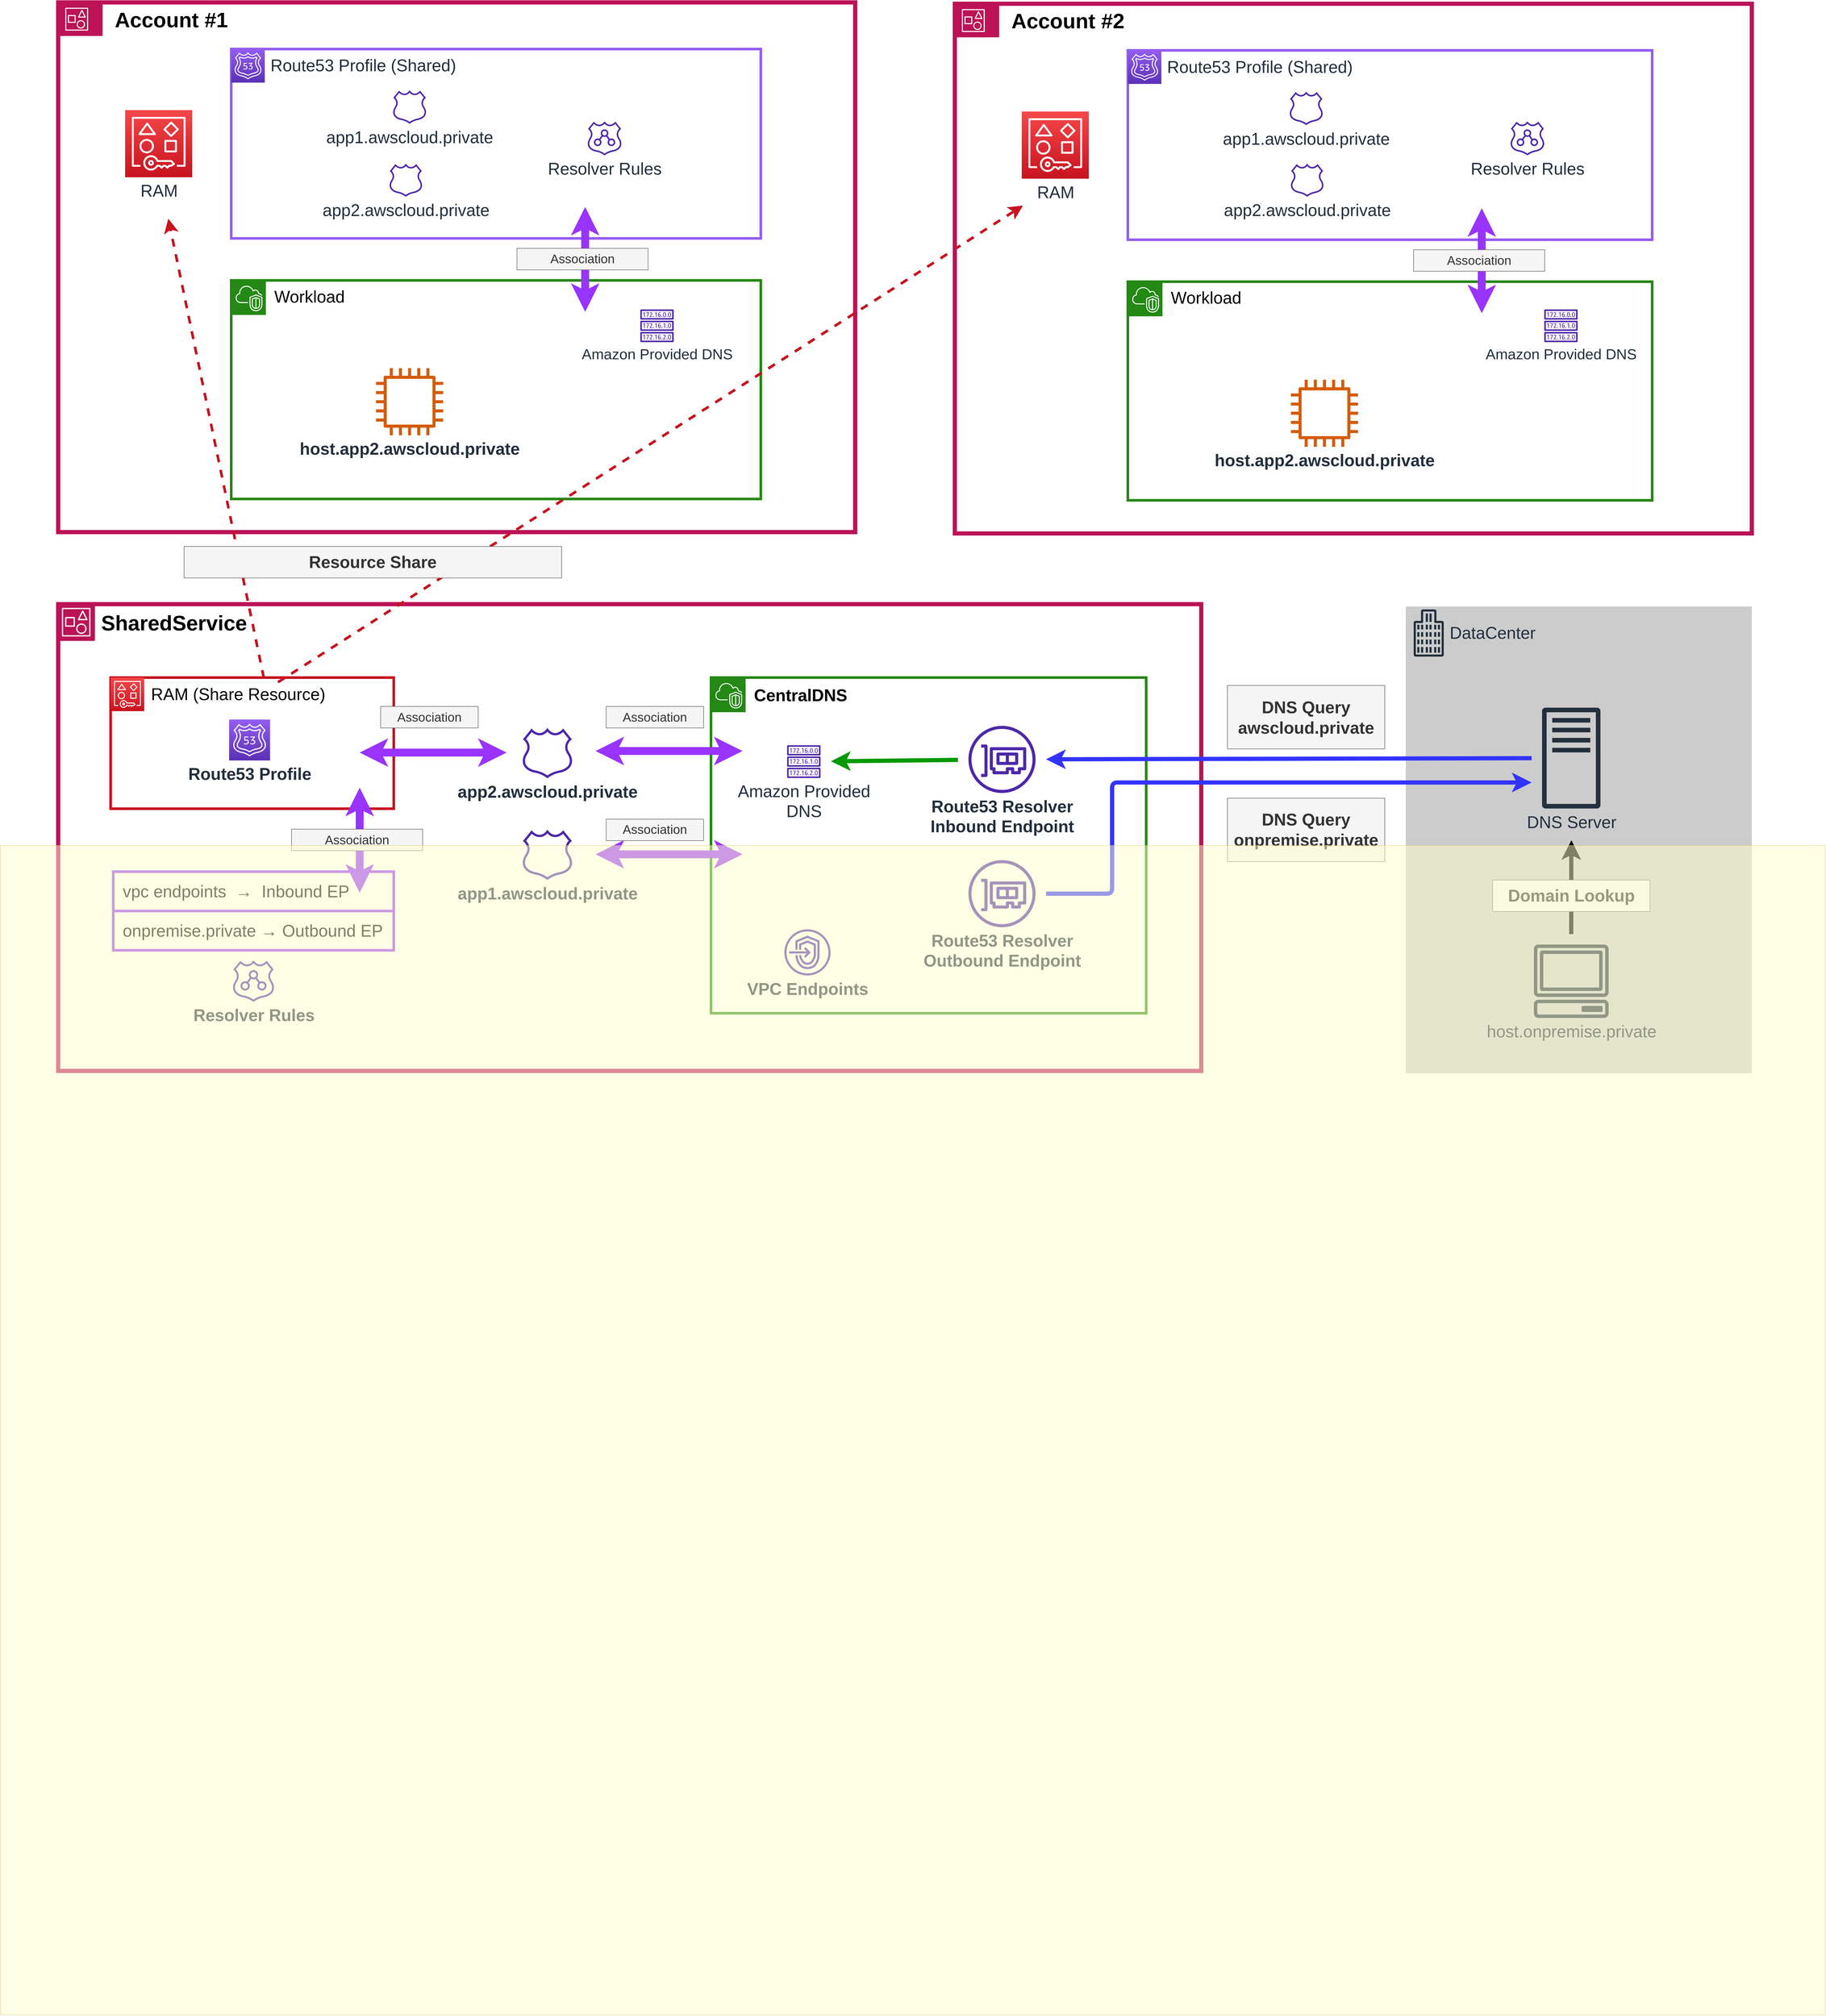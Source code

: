 <mxfile scale="1" border="60">
    <diagram id="S-b7Yi5fMgmGWbkXTeDW" name="Page-1">
        <mxGraphModel dx="3434" dy="4283" grid="1" gridSize="10" guides="1" tooltips="1" connect="1" arrows="1" fold="1" page="1" pageScale="1" pageWidth="850" pageHeight="1100" background="#ffffff" math="0" shadow="0">
            <root>
                <mxCell id="0"/>
                <mxCell id="1" parent="0"/>
                <mxCell id="220" value="" style="group" parent="1" vertex="1" connectable="0">
                    <mxGeometry x="180" y="-1747.42" width="1520" height="1010" as="geometry"/>
                </mxCell>
                <mxCell id="221" value="" style="whiteSpace=wrap;html=1;fontSize=24;fillColor=none;strokeColor=#BC1356;strokeWidth=8;" parent="220" vertex="1">
                    <mxGeometry width="1520.0" height="1010.0" as="geometry"/>
                </mxCell>
                <mxCell id="222" value="" style="group;" parent="220" vertex="1" connectable="0">
                    <mxGeometry width="84.591" height="64" as="geometry"/>
                </mxCell>
                <mxCell id="223" value="" style="whiteSpace=wrap;html=1;labelBackgroundColor=none;fillStyle=auto;strokeColor=none;strokeWidth=5;fontSize=24;fillColor=#BC1356;gradientColor=none;" parent="222" vertex="1">
                    <mxGeometry width="84.591" height="64" as="geometry"/>
                </mxCell>
                <mxCell id="224" value="" style="sketch=0;outlineConnect=0;fontColor=#232F3E;gradientColor=none;fillColor=default;strokeColor=none;dashed=0;verticalLabelPosition=bottom;verticalAlign=top;align=center;html=1;fontSize=12;fontStyle=0;aspect=fixed;pointerEvents=1;shape=mxgraph.aws4.organizations_account2;labelBackgroundColor=none;fillStyle=auto;strokeWidth=5;" parent="222" vertex="1">
                    <mxGeometry x="13.482" y="10.2" width="43.6" height="43.6" as="geometry"/>
                </mxCell>
                <mxCell id="225" value="Account #1" style="text;strokeColor=none;align=left;fillColor=none;html=1;verticalAlign=middle;whiteSpace=wrap;rounded=0;shadow=0;sketch=0;strokeWidth=5;fontSize=40;fontColor=default;fontStyle=1" parent="220" vertex="1">
                    <mxGeometry x="105.739" y="-2.58" width="417.934" height="69.17" as="geometry"/>
                </mxCell>
                <mxCell id="226" value="RAM" style="sketch=0;points=[[0,0,0],[0.25,0,0],[0.5,0,0],[0.75,0,0],[1,0,0],[0,1,0],[0.25,1,0],[0.5,1,0],[0.75,1,0],[1,1,0],[0,0.25,0],[0,0.5,0],[0,0.75,0],[1,0.25,0],[1,0.5,0],[1,0.75,0]];outlineConnect=0;fontColor=#232F3E;gradientColor=#F54749;gradientDirection=north;fillColor=#C7131F;strokeColor=#ffffff;dashed=0;verticalLabelPosition=bottom;verticalAlign=top;align=center;html=1;fontSize=32;fontStyle=0;aspect=fixed;shape=mxgraph.aws4.resourceIcon;resIcon=mxgraph.aws4.resource_access_manager;" parent="220" vertex="1">
                    <mxGeometry x="127.639" y="205.45" width="128" height="128" as="geometry"/>
                </mxCell>
                <mxCell id="227" value="app1.awscloud.private" style="sketch=0;outlineConnect=0;fontColor=#232F3E;gradientColor=none;fillColor=#4D27AA;strokeColor=none;dashed=0;verticalLabelPosition=bottom;verticalAlign=top;align=center;html=1;fontSize=32;fontStyle=0;pointerEvents=1;shape=mxgraph.aws4.hosted_zone;aspect=fixed;" parent="220" vertex="1">
                    <mxGeometry x="638.168" y="167.421" width="64" height="64" as="geometry"/>
                </mxCell>
                <mxCell id="228" value="Amazon Provided DNS" style="sketch=0;outlineConnect=0;fontColor=#232F3E;gradientColor=none;fillColor=#4D27AA;strokeColor=none;dashed=0;verticalLabelPosition=bottom;verticalAlign=top;align=center;html=1;fontSize=28;fontStyle=0;aspect=fixed;pointerEvents=1;shape=mxgraph.aws4.route_table;shadow=0;strokeWidth=5;" parent="220" vertex="1">
                    <mxGeometry x="1109.998" y="585.42" width="64" height="62.36" as="geometry"/>
                </mxCell>
                <mxCell id="232" value="host.app2.awscloud.private" style="sketch=0;outlineConnect=0;fontColor=#232F3E;gradientColor=none;fillColor=#D45B07;strokeColor=none;dashed=0;verticalLabelPosition=bottom;verticalAlign=top;align=center;html=1;fontSize=32;fontStyle=1;aspect=fixed;pointerEvents=1;shape=mxgraph.aws4.instance2;strokeWidth=3;" parent="220" vertex="1">
                    <mxGeometry x="606.17" y="697.42" width="128" height="128" as="geometry"/>
                </mxCell>
                <mxCell id="83" value="" style="whiteSpace=wrap;html=1;fontSize=24;fillColor=none;strokeColor=#BC1356;strokeWidth=8;" parent="1" vertex="1">
                    <mxGeometry x="180" y="-600" width="2180" height="890" as="geometry"/>
                </mxCell>
                <mxCell id="32" value="" style="whiteSpace=wrap;html=1;fontSize=32;fillColor=none;strokeColor=#C7131F;strokeWidth=5;" parent="1" vertex="1">
                    <mxGeometry x="280" y="-460" width="540" height="250" as="geometry"/>
                </mxCell>
                <mxCell id="4" value="app1.awscloud.private" style="sketch=0;outlineConnect=0;fontColor=#232F3E;gradientColor=none;fillColor=#4D27AA;strokeColor=none;dashed=0;verticalLabelPosition=bottom;verticalAlign=top;align=center;html=1;fontSize=32;fontStyle=1;pointerEvents=1;shape=mxgraph.aws4.hosted_zone;" parent="1" vertex="1">
                    <mxGeometry x="1065" y="-170" width="96" height="96" as="geometry"/>
                </mxCell>
                <mxCell id="7" value="Resolver Rules" style="sketch=0;outlineConnect=0;fontColor=#232F3E;gradientColor=none;fillColor=#4D27AA;strokeColor=none;dashed=0;verticalLabelPosition=bottom;verticalAlign=top;align=center;html=1;fontSize=32;fontStyle=1;aspect=fixed;pointerEvents=1;shape=mxgraph.aws4.route_53_resolver;" parent="1" vertex="1">
                    <mxGeometry x="513.5" y="80" width="78" height="78" as="geometry"/>
                </mxCell>
                <mxCell id="8" value="" style="points=[[0,0],[0.25,0],[0.5,0],[0.75,0],[1,0],[1,0.25],[1,0.5],[1,0.75],[1,1],[0.75,1],[0.5,1],[0.25,1],[0,1],[0,0.75],[0,0.5],[0,0.25]];outlineConnect=0;gradientColor=none;html=1;whiteSpace=wrap;fontSize=32;fontStyle=0;container=1;pointerEvents=0;collapsible=0;recursiveResize=0;shape=mxgraph.aws4.group;grIcon=mxgraph.aws4.group_vpc;strokeColor=#248814;fillColor=none;verticalAlign=top;align=left;spacingLeft=30;fontColor=default;dashed=0;strokeWidth=5;shadow=0;expand=1;" parent="1" vertex="1">
                    <mxGeometry x="1425" y="-460" width="830" height="640" as="geometry"/>
                </mxCell>
                <mxCell id="9" value="" style="sketch=0;points=[[0,0,0],[0.25,0,0],[0.5,0,0],[0.75,0,0],[1,0,0],[0,1,0],[0.25,1,0],[0.5,1,0],[0.75,1,0],[1,1,0],[0,0.25,0],[0,0.5,0],[0,0.75,0],[1,0.25,0],[1,0.5,0],[1,0.75,0]];outlineConnect=0;fontColor=#232F3E;gradientColor=none;gradientDirection=north;fillColor=#248814;strokeColor=#ffffff;dashed=0;verticalLabelPosition=bottom;verticalAlign=top;align=center;html=1;fontSize=32;fontStyle=0;aspect=fixed;shape=mxgraph.aws4.resourceIcon;resIcon=mxgraph.aws4.vpc;strokeWidth=5;" parent="8" vertex="1">
                    <mxGeometry x="2" y="2" width="64" height="64" as="geometry"/>
                </mxCell>
                <mxCell id="11" value="VPC Endpoints" style="sketch=0;outlineConnect=0;fontColor=#232F3E;gradientColor=none;fillColor=#4D27AA;strokeColor=none;dashed=0;verticalLabelPosition=bottom;verticalAlign=top;align=center;html=1;fontSize=32;fontStyle=1;aspect=fixed;pointerEvents=1;shape=mxgraph.aws4.endpoints;shadow=0;strokeWidth=5;" parent="8" vertex="1">
                    <mxGeometry x="140" y="480" width="88" height="88" as="geometry"/>
                </mxCell>
                <mxCell id="213" style="edgeStyle=none;rounded=1;html=1;strokeColor=#009900;strokeWidth=8;fontSize=32;startSize=12;endSize=12;targetPerimeterSpacing=20;sourcePerimeterSpacing=20;" parent="8" source="13" target="209" edge="1">
                    <mxGeometry relative="1" as="geometry"/>
                </mxCell>
                <mxCell id="13" value="Route53 Resolver&lt;br&gt;Inbound Endpoint" style="sketch=0;outlineConnect=0;fontColor=#232F3E;gradientColor=none;fillColor=#4D27AA;strokeColor=none;dashed=0;verticalLabelPosition=bottom;verticalAlign=top;align=center;html=1;fontSize=32;fontStyle=1;aspect=fixed;pointerEvents=1;shape=mxgraph.aws4.elastic_network_interface;shadow=0;strokeWidth=5;" parent="8" vertex="1">
                    <mxGeometry x="491" y="92" width="128" height="128" as="geometry"/>
                </mxCell>
                <mxCell id="14" value="Route53 Resolver&lt;br&gt;Outbound Endpoint" style="sketch=0;outlineConnect=0;fontColor=#232F3E;gradientColor=none;fillColor=#4D27AA;strokeColor=none;dashed=0;verticalLabelPosition=bottom;verticalAlign=top;align=center;html=1;fontSize=32;fontStyle=1;aspect=fixed;pointerEvents=1;shape=mxgraph.aws4.elastic_network_interface;shadow=0;strokeWidth=5;" parent="8" vertex="1">
                    <mxGeometry x="491" y="348" width="128" height="128" as="geometry"/>
                </mxCell>
                <mxCell id="19" value="CentralDNS" style="text;strokeColor=none;align=left;fillColor=none;html=1;verticalAlign=middle;whiteSpace=wrap;rounded=0;shadow=0;sketch=0;strokeWidth=5;fontSize=32;fontColor=default;fontStyle=1" parent="8" vertex="1">
                    <mxGeometry x="80" y="19" width="140" height="30" as="geometry"/>
                </mxCell>
                <mxCell id="209" value="Amazon Provided&lt;br&gt;DNS" style="sketch=0;outlineConnect=0;fontColor=#232F3E;gradientColor=none;fillColor=#4D27AA;strokeColor=none;dashed=0;verticalLabelPosition=bottom;verticalAlign=top;align=center;html=1;fontSize=32;fontStyle=0;aspect=fixed;pointerEvents=1;shape=mxgraph.aws4.route_table;shadow=0;strokeWidth=5;" parent="8" vertex="1">
                    <mxGeometry x="145" y="129" width="64" height="62.36" as="geometry"/>
                </mxCell>
                <mxCell id="22" value="app2.awscloud.private" style="sketch=0;outlineConnect=0;fontColor=#232F3E;gradientColor=none;fillColor=#4D27AA;strokeColor=none;dashed=0;verticalLabelPosition=bottom;verticalAlign=top;align=center;html=1;fontSize=32;fontStyle=1;pointerEvents=1;shape=mxgraph.aws4.hosted_zone;aspect=fixed;" parent="1" vertex="1">
                    <mxGeometry x="1065" y="-364" width="96" height="96" as="geometry"/>
                </mxCell>
                <mxCell id="2" value="Route53 Profile" style="sketch=0;points=[[0,0,0],[0.25,0,0],[0.5,0,0],[0.75,0,0],[1,0,0],[0,1,0],[0.25,1,0],[0.5,1,0],[0.75,1,0],[1,1,0],[0,0.25,0],[0,0.5,0],[0,0.75,0],[1,0.25,0],[1,0.5,0],[1,0.75,0]];outlineConnect=0;fontColor=#232F3E;gradientColor=#945DF2;gradientDirection=north;fillColor=#5A30B5;strokeColor=#ffffff;dashed=0;verticalLabelPosition=bottom;verticalAlign=top;align=center;html=1;fontSize=32;fontStyle=1;aspect=fixed;shape=mxgraph.aws4.resourceIcon;resIcon=mxgraph.aws4.route_53;" parent="1" vertex="1">
                    <mxGeometry x="506" y="-380" width="78" height="78" as="geometry"/>
                </mxCell>
                <mxCell id="31" value="" style="sketch=0;points=[[0,0,0],[0.25,0,0],[0.5,0,0],[0.75,0,0],[1,0,0],[0,1,0],[0.25,1,0],[0.5,1,0],[0.75,1,0],[1,1,0],[0,0.25,0],[0,0.5,0],[0,0.75,0],[1,0.25,0],[1,0.5,0],[1,0.75,0]];outlineConnect=0;fontColor=#232F3E;gradientColor=#F54749;gradientDirection=north;fillColor=#C7131F;strokeColor=#ffffff;dashed=0;verticalLabelPosition=bottom;verticalAlign=top;align=center;html=1;fontSize=32;fontStyle=0;aspect=fixed;shape=mxgraph.aws4.resourceIcon;resIcon=mxgraph.aws4.resource_access_manager;" parent="1" vertex="1">
                    <mxGeometry x="280" y="-460" width="64" height="64" as="geometry"/>
                </mxCell>
                <mxCell id="33" value="RAM (Share Resource)" style="text;strokeColor=none;align=left;fillColor=none;html=1;verticalAlign=middle;whiteSpace=wrap;rounded=0;shadow=0;sketch=0;strokeWidth=5;fontSize=32;fontColor=default;fontStyle=0" parent="1" vertex="1">
                    <mxGeometry x="355" y="-443" width="390" height="30" as="geometry"/>
                </mxCell>
                <mxCell id="82" value="" style="group" parent="1" vertex="1" connectable="0">
                    <mxGeometry x="180" y="-600" width="70" height="70" as="geometry"/>
                </mxCell>
                <mxCell id="80" value="" style="whiteSpace=wrap;html=1;labelBackgroundColor=none;fillStyle=auto;strokeColor=none;strokeWidth=5;fontSize=24;fillColor=#BC1356;gradientColor=none;" parent="82" vertex="1">
                    <mxGeometry width="70" height="70" as="geometry"/>
                </mxCell>
                <mxCell id="79" value="" style="sketch=0;outlineConnect=0;fontColor=#232F3E;gradientColor=none;fillColor=default;strokeColor=none;dashed=0;verticalLabelPosition=bottom;verticalAlign=top;align=center;html=1;fontSize=12;fontStyle=0;aspect=fixed;pointerEvents=1;shape=mxgraph.aws4.organizations_account2;labelBackgroundColor=none;fillStyle=auto;strokeWidth=5;" parent="82" vertex="1">
                    <mxGeometry x="7" y="7" width="54.6" height="54.6" as="geometry"/>
                </mxCell>
                <mxCell id="84" value="SharedService" style="text;strokeColor=none;align=left;fillColor=none;html=1;verticalAlign=middle;whiteSpace=wrap;rounded=0;shadow=0;sketch=0;strokeWidth=5;fontSize=40;fontColor=default;fontStyle=1" parent="1" vertex="1">
                    <mxGeometry x="260" y="-590" width="170" height="50" as="geometry"/>
                </mxCell>
                <mxCell id="173" value="" style="points=[[0,0],[0.25,0],[0.5,0],[0.75,0],[1,0],[1,0.25],[1,0.5],[1,0.75],[1,1],[0.75,1],[0.5,1],[0.25,1],[0,1],[0,0.75],[0,0.5],[0,0.25]];outlineConnect=0;gradientColor=none;html=1;whiteSpace=wrap;fontSize=32;fontStyle=1;container=1;pointerEvents=0;collapsible=0;recursiveResize=0;shape=mxgraph.aws4.group;grIcon=mxgraph.aws4.group_vpc;strokeColor=#248814;fillColor=none;verticalAlign=top;align=left;spacingLeft=30;fontColor=default;dashed=0;strokeWidth=5;shadow=0;expand=1;" parent="1" vertex="1">
                    <mxGeometry x="2220" y="-1214.84" width="1000" height="416.81" as="geometry"/>
                </mxCell>
                <mxCell id="174" value="" style="sketch=0;points=[[0,0,0],[0.25,0,0],[0.5,0,0],[0.75,0,0],[1,0,0],[0,1,0],[0.25,1,0],[0.5,1,0],[0.75,1,0],[1,1,0],[0,0.25,0],[0,0.5,0],[0,0.75,0],[1,0.25,0],[1,0.5,0],[1,0.75,0]];outlineConnect=0;fontColor=#232F3E;gradientColor=none;gradientDirection=north;fillColor=#248814;strokeColor=#ffffff;dashed=0;verticalLabelPosition=bottom;verticalAlign=top;align=center;html=1;fontSize=24;fontStyle=0;aspect=fixed;shape=mxgraph.aws4.resourceIcon;resIcon=mxgraph.aws4.vpc;strokeWidth=5;" parent="173" vertex="1">
                    <mxGeometry x="2" y="1.972" width="64" height="64" as="geometry"/>
                </mxCell>
                <mxCell id="175" value="Workload" style="text;strokeColor=none;align=left;fillColor=none;html=1;verticalAlign=middle;whiteSpace=wrap;rounded=0;shadow=0;sketch=0;strokeWidth=5;fontSize=32;fontColor=default;fontStyle=0" parent="173" vertex="1">
                    <mxGeometry x="80" y="16.177" width="180" height="29.583" as="geometry"/>
                </mxCell>
                <mxCell id="176" value="host.app2.awscloud.private" style="sketch=0;outlineConnect=0;fontColor=#232F3E;gradientColor=none;fillColor=#D45B07;strokeColor=none;dashed=0;verticalLabelPosition=bottom;verticalAlign=top;align=center;html=1;fontSize=32;fontStyle=1;aspect=fixed;pointerEvents=1;shape=mxgraph.aws4.instance2;strokeWidth=3;" parent="173" vertex="1">
                    <mxGeometry x="311" y="186.81" width="128" height="128" as="geometry"/>
                </mxCell>
                <mxCell id="178" value="" style="whiteSpace=wrap;html=1;strokeColor=#945DF2;strokeWidth=5;fontSize=32;fillColor=none;" parent="1" vertex="1">
                    <mxGeometry x="2220" y="-1655.95" width="1000" height="361.11" as="geometry"/>
                </mxCell>
                <mxCell id="179" value="&amp;nbsp;Route53 Profile (Shared)" style="sketch=0;points=[[0,0,0],[0.25,0,0],[0.5,0,0],[0.75,0,0],[1,0,0],[0,1,0],[0.25,1,0],[0.5,1,0],[0.75,1,0],[1,1,0],[0,0.25,0],[0,0.5,0],[0,0.75,0],[1,0.25,0],[1,0.5,0],[1,0.75,0]];outlineConnect=0;fontColor=#232F3E;gradientColor=#945DF2;gradientDirection=north;fillColor=#5A30B5;strokeColor=#ffffff;dashed=0;verticalLabelPosition=middle;verticalAlign=middle;align=left;html=1;fontSize=32;fontStyle=0;aspect=fixed;shape=mxgraph.aws4.resourceIcon;resIcon=mxgraph.aws4.route_53;labelPosition=right;" parent="1" vertex="1">
                    <mxGeometry x="2220" y="-1655.95" width="64" height="64" as="geometry"/>
                </mxCell>
                <mxCell id="183" style="edgeStyle=none;html=1;fontSize=24;fontColor=default;targetPerimeterSpacing=40;sourcePerimeterSpacing=40;strokeWidth=15;strokeColor=#9933FF;startArrow=classic;startFill=1;rounded=1;" parent="1" edge="1">
                    <mxGeometry relative="1" as="geometry">
                        <mxPoint x="2895" y="-1154.84" as="targetPoint"/>
                        <mxPoint x="2895" y="-1354.84" as="sourcePoint"/>
                    </mxGeometry>
                </mxCell>
                <mxCell id="184" value="Association" style="text;align=center;html=1;verticalAlign=middle;whiteSpace=wrap;rounded=0;shadow=0;sketch=0;strokeWidth=1;fontSize=24;fontStyle=0;fillColor=#f5f5f5;fontColor=#333333;strokeColor=#666666;" parent="1" vertex="1">
                    <mxGeometry x="2765" y="-1275.81" width="250" height="40.97" as="geometry"/>
                </mxCell>
                <mxCell id="185" style="edgeStyle=none;html=1;fontSize=24;fontColor=default;targetPerimeterSpacing=40;sourcePerimeterSpacing=40;strokeWidth=15;strokeColor=#9933FF;startArrow=classic;startFill=1;rounded=1;" parent="1" edge="1">
                    <mxGeometry relative="1" as="geometry">
                        <mxPoint x="1205" y="-320" as="targetPoint"/>
                        <mxPoint x="1485" y="-320" as="sourcePoint"/>
                    </mxGeometry>
                </mxCell>
                <mxCell id="186" style="edgeStyle=none;html=1;fontSize=24;fontColor=default;targetPerimeterSpacing=40;sourcePerimeterSpacing=40;strokeWidth=15;strokeColor=#9933FF;startArrow=classic;startFill=1;rounded=1;" parent="1" edge="1">
                    <mxGeometry relative="1" as="geometry">
                        <mxPoint x="1205" y="-123" as="targetPoint"/>
                        <mxPoint x="1485" y="-123" as="sourcePoint"/>
                    </mxGeometry>
                </mxCell>
                <mxCell id="187" value="Association" style="text;align=center;html=1;verticalAlign=middle;whiteSpace=wrap;rounded=0;shadow=0;sketch=0;strokeWidth=1;fontSize=24;fontStyle=0;fillColor=#f5f5f5;fontColor=#333333;strokeColor=#666666;" parent="1" vertex="1">
                    <mxGeometry x="1225" y="-404.97" width="186" height="40.97" as="geometry"/>
                </mxCell>
                <mxCell id="188" value="Association" style="text;align=center;html=1;verticalAlign=middle;whiteSpace=wrap;rounded=0;shadow=0;sketch=0;strokeWidth=1;fontSize=24;fontStyle=0;fillColor=#f5f5f5;fontColor=#333333;strokeColor=#666666;" parent="1" vertex="1">
                    <mxGeometry x="1225" y="-190" width="186" height="40.97" as="geometry"/>
                </mxCell>
                <mxCell id="191" value="" style="shape=table;startSize=0;container=1;collapsible=0;childLayout=tableLayout;labelBackgroundColor=none;fillStyle=auto;strokeColor=#9933FF;strokeWidth=5;fontSize=32;fillColor=none;gradientColor=none;align=left;" parent="1" vertex="1">
                    <mxGeometry x="285" y="-90" width="535" height="150" as="geometry"/>
                </mxCell>
                <mxCell id="192" value="" style="shape=tableRow;horizontal=0;startSize=0;swimlaneHead=0;swimlaneBody=0;top=0;left=0;bottom=0;right=0;collapsible=0;dropTarget=0;fillColor=none;points=[[0,0.5],[1,0.5]];portConstraint=eastwest;labelBackgroundColor=none;fillStyle=auto;strokeColor=#BC1356;strokeWidth=8;fontSize=32;" parent="191" vertex="1">
                    <mxGeometry width="535" height="75" as="geometry"/>
                </mxCell>
                <mxCell id="193" value="vpc endpoints&amp;nbsp; →&amp;nbsp; Inbound EP" style="shape=partialRectangle;html=1;whiteSpace=wrap;connectable=0;overflow=hidden;fillColor=none;top=0;left=0;bottom=0;right=0;pointerEvents=1;labelBackgroundColor=none;fillStyle=auto;strokeColor=#BC1356;strokeWidth=8;fontSize=32;align=left;spacingLeft=16;" parent="192" vertex="1">
                    <mxGeometry width="535" height="75" as="geometry">
                        <mxRectangle width="535" height="75" as="alternateBounds"/>
                    </mxGeometry>
                </mxCell>
                <mxCell id="195" value="" style="shape=tableRow;horizontal=0;startSize=0;swimlaneHead=0;swimlaneBody=0;top=0;left=0;bottom=0;right=0;collapsible=0;dropTarget=0;fillColor=none;points=[[0,0.5],[1,0.5]];portConstraint=eastwest;labelBackgroundColor=none;fillStyle=auto;strokeColor=#BC1356;strokeWidth=8;fontSize=32;" parent="191" vertex="1">
                    <mxGeometry y="75" width="535" height="75" as="geometry"/>
                </mxCell>
                <mxCell id="196" value="onpremise.private → Outbound EP" style="shape=partialRectangle;html=1;whiteSpace=wrap;connectable=0;overflow=hidden;fillColor=none;top=0;left=0;bottom=0;right=0;pointerEvents=1;labelBackgroundColor=none;fillStyle=auto;strokeColor=#BC1356;strokeWidth=8;fontSize=32;align=left;spacingLeft=16;" parent="195" vertex="1">
                    <mxGeometry width="535" height="75" as="geometry">
                        <mxRectangle width="535" height="75" as="alternateBounds"/>
                    </mxGeometry>
                </mxCell>
                <mxCell id="199" style="edgeStyle=none;html=1;fontSize=24;fontColor=default;targetPerimeterSpacing=40;sourcePerimeterSpacing=40;strokeWidth=15;strokeColor=#9933FF;startArrow=classic;startFill=1;rounded=1;" parent="1" edge="1">
                    <mxGeometry relative="1" as="geometry">
                        <mxPoint x="755" y="-317" as="targetPoint"/>
                        <mxPoint x="1035" y="-317" as="sourcePoint"/>
                    </mxGeometry>
                </mxCell>
                <mxCell id="200" value="Association" style="text;align=center;html=1;verticalAlign=middle;whiteSpace=wrap;rounded=0;shadow=0;sketch=0;strokeWidth=1;fontSize=24;fontStyle=0;fillColor=#f5f5f5;fontColor=#333333;strokeColor=#666666;" parent="1" vertex="1">
                    <mxGeometry x="795" y="-404.97" width="186" height="40.97" as="geometry"/>
                </mxCell>
                <mxCell id="201" style="edgeStyle=none;html=1;fontSize=24;fontColor=default;targetPerimeterSpacing=40;sourcePerimeterSpacing=40;strokeWidth=15;strokeColor=#9933FF;startArrow=classic;startFill=1;rounded=1;" parent="1" edge="1">
                    <mxGeometry relative="1" as="geometry">
                        <mxPoint x="755" y="-50" as="targetPoint"/>
                        <mxPoint x="755" y="-250" as="sourcePoint"/>
                    </mxGeometry>
                </mxCell>
                <mxCell id="202" value="Association" style="text;align=center;html=1;verticalAlign=middle;whiteSpace=wrap;rounded=0;shadow=0;sketch=0;strokeWidth=1;fontSize=24;fontStyle=0;fillColor=#f5f5f5;fontColor=#333333;strokeColor=#666666;" parent="1" vertex="1">
                    <mxGeometry x="625" y="-170.97" width="250" height="40.97" as="geometry"/>
                </mxCell>
                <mxCell id="206" value="" style="whiteSpace=wrap;html=1;fontSize=32;fillColor=#CCCCCC;strokeColor=none;strokeWidth=8;" parent="1" vertex="1">
                    <mxGeometry x="2750" y="-595.49" width="660" height="890" as="geometry"/>
                </mxCell>
                <mxCell id="210" style="edgeStyle=none;rounded=1;html=1;strokeColor=#3333FF;strokeWidth=8;fontSize=32;startSize=12;endSize=12;targetPerimeterSpacing=20;sourcePerimeterSpacing=20;" parent="1" source="207" target="13" edge="1">
                    <mxGeometry relative="1" as="geometry"/>
                </mxCell>
                <mxCell id="207" value="DNS Server" style="sketch=0;outlineConnect=0;fontColor=#232F3E;gradientColor=none;fillColor=#232F3D;strokeColor=none;dashed=0;verticalLabelPosition=bottom;verticalAlign=top;align=center;html=1;fontSize=32;fontStyle=0;aspect=fixed;pointerEvents=1;shape=mxgraph.aws4.traditional_server;labelBackgroundColor=none;fillStyle=auto;strokeWidth=5;" parent="1" vertex="1">
                    <mxGeometry x="3010" y="-403" width="111.34" height="193" as="geometry"/>
                </mxCell>
                <mxCell id="217" style="edgeStyle=orthogonalEdgeStyle;rounded=1;html=1;strokeColor=#000000;strokeWidth=8;fontSize=32;startSize=12;endSize=12;targetPerimeterSpacing=20;startArrow=none;" parent="1" source="218" edge="1">
                    <mxGeometry relative="1" as="geometry">
                        <mxPoint x="3066" y="-150" as="targetPoint"/>
                    </mxGeometry>
                </mxCell>
                <mxCell id="208" value="host.onpremise.private" style="sketch=0;outlineConnect=0;fontColor=#232F3E;gradientColor=none;fillColor=#232F3D;strokeColor=none;dashed=0;verticalLabelPosition=bottom;verticalAlign=top;align=center;html=1;fontSize=32;fontStyle=0;aspect=fixed;pointerEvents=1;shape=mxgraph.aws4.client;labelBackgroundColor=none;fillStyle=auto;strokeWidth=5;" parent="1" vertex="1">
                    <mxGeometry x="2993.83" y="49" width="143.68" height="140" as="geometry"/>
                </mxCell>
                <mxCell id="211" value="DNS Query&lt;br style=&quot;font-size: 32px;&quot;&gt;awscloud.private" style="text;align=center;html=1;verticalAlign=middle;whiteSpace=wrap;rounded=0;shadow=0;sketch=0;strokeWidth=1;fontSize=32;fontStyle=1;fillColor=#f5f5f5;fontColor=#333333;strokeColor=#666666;" parent="1" vertex="1">
                    <mxGeometry x="2410" y="-444.97" width="300" height="120.97" as="geometry"/>
                </mxCell>
                <mxCell id="215" style="edgeStyle=orthogonalEdgeStyle;rounded=1;html=1;strokeColor=#3333FF;strokeWidth=8;fontSize=32;startSize=12;endSize=12;targetPerimeterSpacing=20;sourcePerimeterSpacing=20;" parent="1" source="14" target="207" edge="1">
                    <mxGeometry relative="1" as="geometry">
                        <Array as="points">
                            <mxPoint x="2190" y="-48"/>
                            <mxPoint x="2190" y="-260"/>
                        </Array>
                    </mxGeometry>
                </mxCell>
                <mxCell id="216" value="DNS Query&lt;br style=&quot;font-size: 32px;&quot;&gt;onpremise.private" style="text;align=center;html=1;verticalAlign=middle;whiteSpace=wrap;rounded=0;shadow=0;sketch=0;strokeWidth=1;fontSize=32;fontStyle=1;fillColor=#f5f5f5;fontColor=#333333;strokeColor=#666666;" parent="1" vertex="1">
                    <mxGeometry x="2410" y="-230.0" width="300" height="120.97" as="geometry"/>
                </mxCell>
                <mxCell id="219" value="" style="edgeStyle=orthogonalEdgeStyle;rounded=1;html=1;strokeColor=#000000;strokeWidth=8;fontSize=32;startSize=12;endSize=12;sourcePerimeterSpacing=20;endArrow=none;" parent="1" source="208" target="218" edge="1">
                    <mxGeometry relative="1" as="geometry">
                        <mxPoint x="3065.571" y="-10" as="sourcePoint"/>
                        <mxPoint x="3066.0" y="-150" as="targetPoint"/>
                    </mxGeometry>
                </mxCell>
                <mxCell id="218" value="Domain Lookup" style="text;align=center;html=1;verticalAlign=middle;whiteSpace=wrap;rounded=0;shadow=0;sketch=0;strokeWidth=1;fontSize=32;fontStyle=1;fillColor=#f5f5f5;fontColor=#333333;strokeColor=#666666;" parent="1" vertex="1">
                    <mxGeometry x="2915.67" y="-74" width="300" height="60" as="geometry"/>
                </mxCell>
                <mxCell id="229" value="" style="points=[[0,0],[0.25,0],[0.5,0],[0.75,0],[1,0],[1,0.25],[1,0.5],[1,0.75],[1,1],[0.75,1],[0.5,1],[0.25,1],[0,1],[0,0.75],[0,0.5],[0,0.25]];outlineConnect=0;gradientColor=none;html=1;whiteSpace=wrap;fontSize=32;fontStyle=1;container=1;pointerEvents=0;collapsible=0;recursiveResize=0;shape=mxgraph.aws4.group;grIcon=mxgraph.aws4.group_vpc;strokeColor=#248814;fillColor=none;verticalAlign=top;align=left;spacingLeft=30;fontColor=default;dashed=0;strokeWidth=5;shadow=0;expand=1;" parent="1" vertex="1">
                    <mxGeometry x="510" y="-1217.42" width="1010" height="416.81" as="geometry"/>
                </mxCell>
                <mxCell id="230" value="" style="sketch=0;points=[[0,0,0],[0.25,0,0],[0.5,0,0],[0.75,0,0],[1,0,0],[0,1,0],[0.25,1,0],[0.5,1,0],[0.75,1,0],[1,1,0],[0,0.25,0],[0,0.5,0],[0,0.75,0],[1,0.25,0],[1,0.5,0],[1,0.75,0]];outlineConnect=0;fontColor=#232F3E;gradientColor=none;gradientDirection=north;fillColor=#248814;strokeColor=#ffffff;dashed=0;verticalLabelPosition=bottom;verticalAlign=top;align=center;html=1;fontSize=24;fontStyle=0;aspect=fixed;shape=mxgraph.aws4.resourceIcon;resIcon=mxgraph.aws4.vpc;strokeWidth=5;" parent="229" vertex="1">
                    <mxGeometry x="2" y="1.972" width="64" height="64" as="geometry"/>
                </mxCell>
                <mxCell id="231" value="Workload" style="text;strokeColor=none;align=left;fillColor=none;html=1;verticalAlign=middle;whiteSpace=wrap;rounded=0;shadow=0;sketch=0;strokeWidth=5;fontSize=32;fontColor=default;fontStyle=0" parent="229" vertex="1">
                    <mxGeometry x="80" y="16.177" width="180" height="29.583" as="geometry"/>
                </mxCell>
                <mxCell id="233" value="" style="whiteSpace=wrap;html=1;strokeColor=#945DF2;strokeWidth=5;fontSize=32;fillColor=none;" parent="1" vertex="1">
                    <mxGeometry x="510" y="-1658.53" width="1010" height="361.11" as="geometry"/>
                </mxCell>
                <mxCell id="234" value="&amp;nbsp;Route53 Profile (Shared)" style="sketch=0;points=[[0,0,0],[0.25,0,0],[0.5,0,0],[0.75,0,0],[1,0,0],[0,1,0],[0.25,1,0],[0.5,1,0],[0.75,1,0],[1,1,0],[0,0.25,0],[0,0.5,0],[0,0.75,0],[1,0.25,0],[1,0.5,0],[1,0.75,0]];outlineConnect=0;fontColor=#232F3E;gradientColor=#945DF2;gradientDirection=north;fillColor=#5A30B5;strokeColor=#ffffff;dashed=0;verticalLabelPosition=middle;verticalAlign=middle;align=left;html=1;fontSize=32;fontStyle=0;aspect=fixed;shape=mxgraph.aws4.resourceIcon;resIcon=mxgraph.aws4.route_53;labelPosition=right;" parent="1" vertex="1">
                    <mxGeometry x="510" y="-1658.53" width="64" height="64" as="geometry"/>
                </mxCell>
                <mxCell id="235" value="Resolver Rules" style="sketch=0;outlineConnect=0;fontColor=#232F3E;gradientColor=none;fillColor=#4D27AA;strokeColor=none;dashed=0;verticalLabelPosition=bottom;verticalAlign=top;align=center;html=1;fontSize=32;fontStyle=0;aspect=fixed;pointerEvents=1;shape=mxgraph.aws4.route_53_resolver;" parent="1" vertex="1">
                    <mxGeometry x="1190" y="-1519.979" width="64" height="64" as="geometry"/>
                </mxCell>
                <mxCell id="236" value="app2.awscloud.private" style="sketch=0;outlineConnect=0;fontColor=#232F3E;gradientColor=none;fillColor=#4D27AA;strokeColor=none;dashed=0;verticalLabelPosition=bottom;verticalAlign=top;align=center;html=1;fontSize=32;fontStyle=0;pointerEvents=1;shape=mxgraph.aws4.hosted_zone;aspect=fixed;" parent="1" vertex="1">
                    <mxGeometry x="811" y="-1439.996" width="64" height="63.11" as="geometry"/>
                </mxCell>
                <mxCell id="237" style="edgeStyle=none;html=1;fontSize=24;fontColor=default;targetPerimeterSpacing=40;sourcePerimeterSpacing=40;strokeWidth=15;strokeColor=#9933FF;startArrow=classic;startFill=1;rounded=1;" parent="1" edge="1">
                    <mxGeometry relative="1" as="geometry">
                        <mxPoint x="1185" y="-1157.42" as="targetPoint"/>
                        <mxPoint x="1185" y="-1357.42" as="sourcePoint"/>
                    </mxGeometry>
                </mxCell>
                <mxCell id="238" value="Association" style="text;align=center;html=1;verticalAlign=middle;whiteSpace=wrap;rounded=0;shadow=0;sketch=0;strokeWidth=1;fontSize=24;fontStyle=0;fillColor=#f5f5f5;fontColor=#333333;strokeColor=#666666;" parent="1" vertex="1">
                    <mxGeometry x="1055" y="-1278.39" width="250" height="40.97" as="geometry"/>
                </mxCell>
                <mxCell id="239" style="edgeStyle=none;rounded=1;html=1;strokeWidth=5;fontSize=32;dashed=1;strokeColor=#C7131F;endSize=12;startSize=12;exitX=0.541;exitY=0.002;exitDx=0;exitDy=0;exitPerimeter=0;" parent="1" source="32" edge="1">
                    <mxGeometry relative="1" as="geometry">
                        <mxPoint x="-980" y="-444.97" as="sourcePoint"/>
                        <mxPoint x="390" y="-1334.97" as="targetPoint"/>
                    </mxGeometry>
                </mxCell>
                <mxCell id="204" style="edgeStyle=none;rounded=1;html=1;strokeWidth=5;fontSize=32;dashed=1;strokeColor=#C7131F;endSize=12;startSize=12;exitX=0.626;exitY=-0.273;exitDx=0;exitDy=0;exitPerimeter=0;" parent="1" source="33" edge="1">
                    <mxGeometry relative="1" as="geometry">
                        <mxPoint x="1090" y="-610" as="sourcePoint"/>
                        <mxPoint x="2020" y="-1360" as="targetPoint"/>
                    </mxGeometry>
                </mxCell>
                <mxCell id="205" value="Resource Share" style="text;align=center;html=1;verticalAlign=middle;whiteSpace=wrap;rounded=0;shadow=0;sketch=0;strokeWidth=1;fontSize=32;fontStyle=1;fillColor=#f5f5f5;fontColor=#333333;strokeColor=#666666;" parent="1" vertex="1">
                    <mxGeometry x="420" y="-710" width="720" height="60" as="geometry"/>
                </mxCell>
                <mxCell id="240" value="&amp;nbsp;DataCenter" style="sketch=0;outlineConnect=0;fontColor=#232F3E;gradientColor=none;fillColor=#232F3D;strokeColor=none;dashed=0;verticalLabelPosition=middle;verticalAlign=middle;align=left;html=1;fontSize=32;fontStyle=0;aspect=fixed;pointerEvents=1;shape=mxgraph.aws4.office_building;labelBackgroundColor=none;fillStyle=auto;strokeWidth=5;labelPosition=right;" parent="1" vertex="1">
                    <mxGeometry x="2765" y="-590" width="57.69" height="90" as="geometry"/>
                </mxCell>
                <mxCell id="166" value="" style="group" parent="1" vertex="1" connectable="0">
                    <mxGeometry x="1890" y="-1744.84" width="1660" height="3834.84" as="geometry"/>
                </mxCell>
                <mxCell id="167" value="" style="whiteSpace=wrap;html=1;fontSize=24;fillColor=none;strokeColor=#BC1356;strokeWidth=8;" parent="166" vertex="1">
                    <mxGeometry width="1520.0" height="1010.0" as="geometry"/>
                </mxCell>
                <mxCell id="168" value="" style="group;" parent="166" vertex="1" connectable="0">
                    <mxGeometry width="84.591" height="64" as="geometry"/>
                </mxCell>
                <mxCell id="169" value="" style="whiteSpace=wrap;html=1;labelBackgroundColor=none;fillStyle=auto;strokeColor=none;strokeWidth=5;fontSize=24;fillColor=#BC1356;gradientColor=none;" parent="168" vertex="1">
                    <mxGeometry width="84.591" height="64" as="geometry"/>
                </mxCell>
                <mxCell id="170" value="" style="sketch=0;outlineConnect=0;fontColor=#232F3E;gradientColor=none;fillColor=default;strokeColor=none;dashed=0;verticalLabelPosition=bottom;verticalAlign=top;align=center;html=1;fontSize=12;fontStyle=0;aspect=fixed;pointerEvents=1;shape=mxgraph.aws4.organizations_account2;labelBackgroundColor=none;fillStyle=auto;strokeWidth=5;" parent="168" vertex="1">
                    <mxGeometry x="13.482" y="10.2" width="43.6" height="43.6" as="geometry"/>
                </mxCell>
                <mxCell id="171" value="Account #2" style="text;strokeColor=none;align=left;fillColor=none;html=1;verticalAlign=middle;whiteSpace=wrap;rounded=0;shadow=0;sketch=0;strokeWidth=5;fontSize=40;fontColor=default;fontStyle=1" parent="166" vertex="1">
                    <mxGeometry x="105.739" y="-2.58" width="417.934" height="69.17" as="geometry"/>
                </mxCell>
                <mxCell id="172" value="RAM" style="sketch=0;points=[[0,0,0],[0.25,0,0],[0.5,0,0],[0.75,0,0],[1,0,0],[0,1,0],[0.25,1,0],[0.5,1,0],[0.75,1,0],[1,1,0],[0,0.25,0],[0,0.5,0],[0,0.75,0],[1,0.25,0],[1,0.5,0],[1,0.75,0]];outlineConnect=0;fontColor=#232F3E;gradientColor=#F54749;gradientDirection=north;fillColor=#C7131F;strokeColor=#ffffff;dashed=0;verticalLabelPosition=bottom;verticalAlign=top;align=center;html=1;fontSize=32;fontStyle=0;aspect=fixed;shape=mxgraph.aws4.resourceIcon;resIcon=mxgraph.aws4.resource_access_manager;" parent="166" vertex="1">
                    <mxGeometry x="127.639" y="205.45" width="128" height="128" as="geometry"/>
                </mxCell>
                <mxCell id="180" value="app1.awscloud.private" style="sketch=0;outlineConnect=0;fontColor=#232F3E;gradientColor=none;fillColor=#4D27AA;strokeColor=none;dashed=0;verticalLabelPosition=bottom;verticalAlign=top;align=center;html=1;fontSize=32;fontStyle=0;pointerEvents=1;shape=mxgraph.aws4.hosted_zone;aspect=fixed;" parent="166" vertex="1">
                    <mxGeometry x="638.168" y="167.421" width="64" height="64" as="geometry"/>
                </mxCell>
                <mxCell id="177" value="Amazon Provided DNS" style="sketch=0;outlineConnect=0;fontColor=#232F3E;gradientColor=none;fillColor=#4D27AA;strokeColor=none;dashed=0;verticalLabelPosition=bottom;verticalAlign=top;align=center;html=1;fontSize=28;fontStyle=0;aspect=fixed;pointerEvents=1;shape=mxgraph.aws4.route_table;shadow=0;strokeWidth=5;" parent="166" vertex="1">
                    <mxGeometry x="1123.998" y="582.84" width="64" height="62.36" as="geometry"/>
                </mxCell>
                <mxCell id="181" value="Resolver Rules" style="sketch=0;outlineConnect=0;fontColor=#232F3E;gradientColor=none;fillColor=#4D27AA;strokeColor=none;dashed=0;verticalLabelPosition=bottom;verticalAlign=top;align=center;html=1;fontSize=32;fontStyle=0;aspect=fixed;pointerEvents=1;shape=mxgraph.aws4.route_53_resolver;" parent="166" vertex="1">
                    <mxGeometry x="1060" y="224.841" width="64" height="64" as="geometry"/>
                </mxCell>
                <mxCell id="182" value="app2.awscloud.private" style="sketch=0;outlineConnect=0;fontColor=#232F3E;gradientColor=none;fillColor=#4D27AA;strokeColor=none;dashed=0;verticalLabelPosition=bottom;verticalAlign=top;align=center;html=1;fontSize=32;fontStyle=0;pointerEvents=1;shape=mxgraph.aws4.hosted_zone;aspect=fixed;" parent="166" vertex="1">
                    <mxGeometry x="640" y="304.844" width="64" height="63.11" as="geometry"/>
                </mxCell>
                <mxCell id="245" value="" style="whiteSpace=wrap;html=1;fillColor=#FFFFCC;strokeColor=#d6b656;opacity=50;" vertex="1" parent="166">
                    <mxGeometry x="-1820" y="1604.84" width="3480" height="2230" as="geometry"/>
                </mxCell>
            </root>
        </mxGraphModel>
    </diagram>
</mxfile>